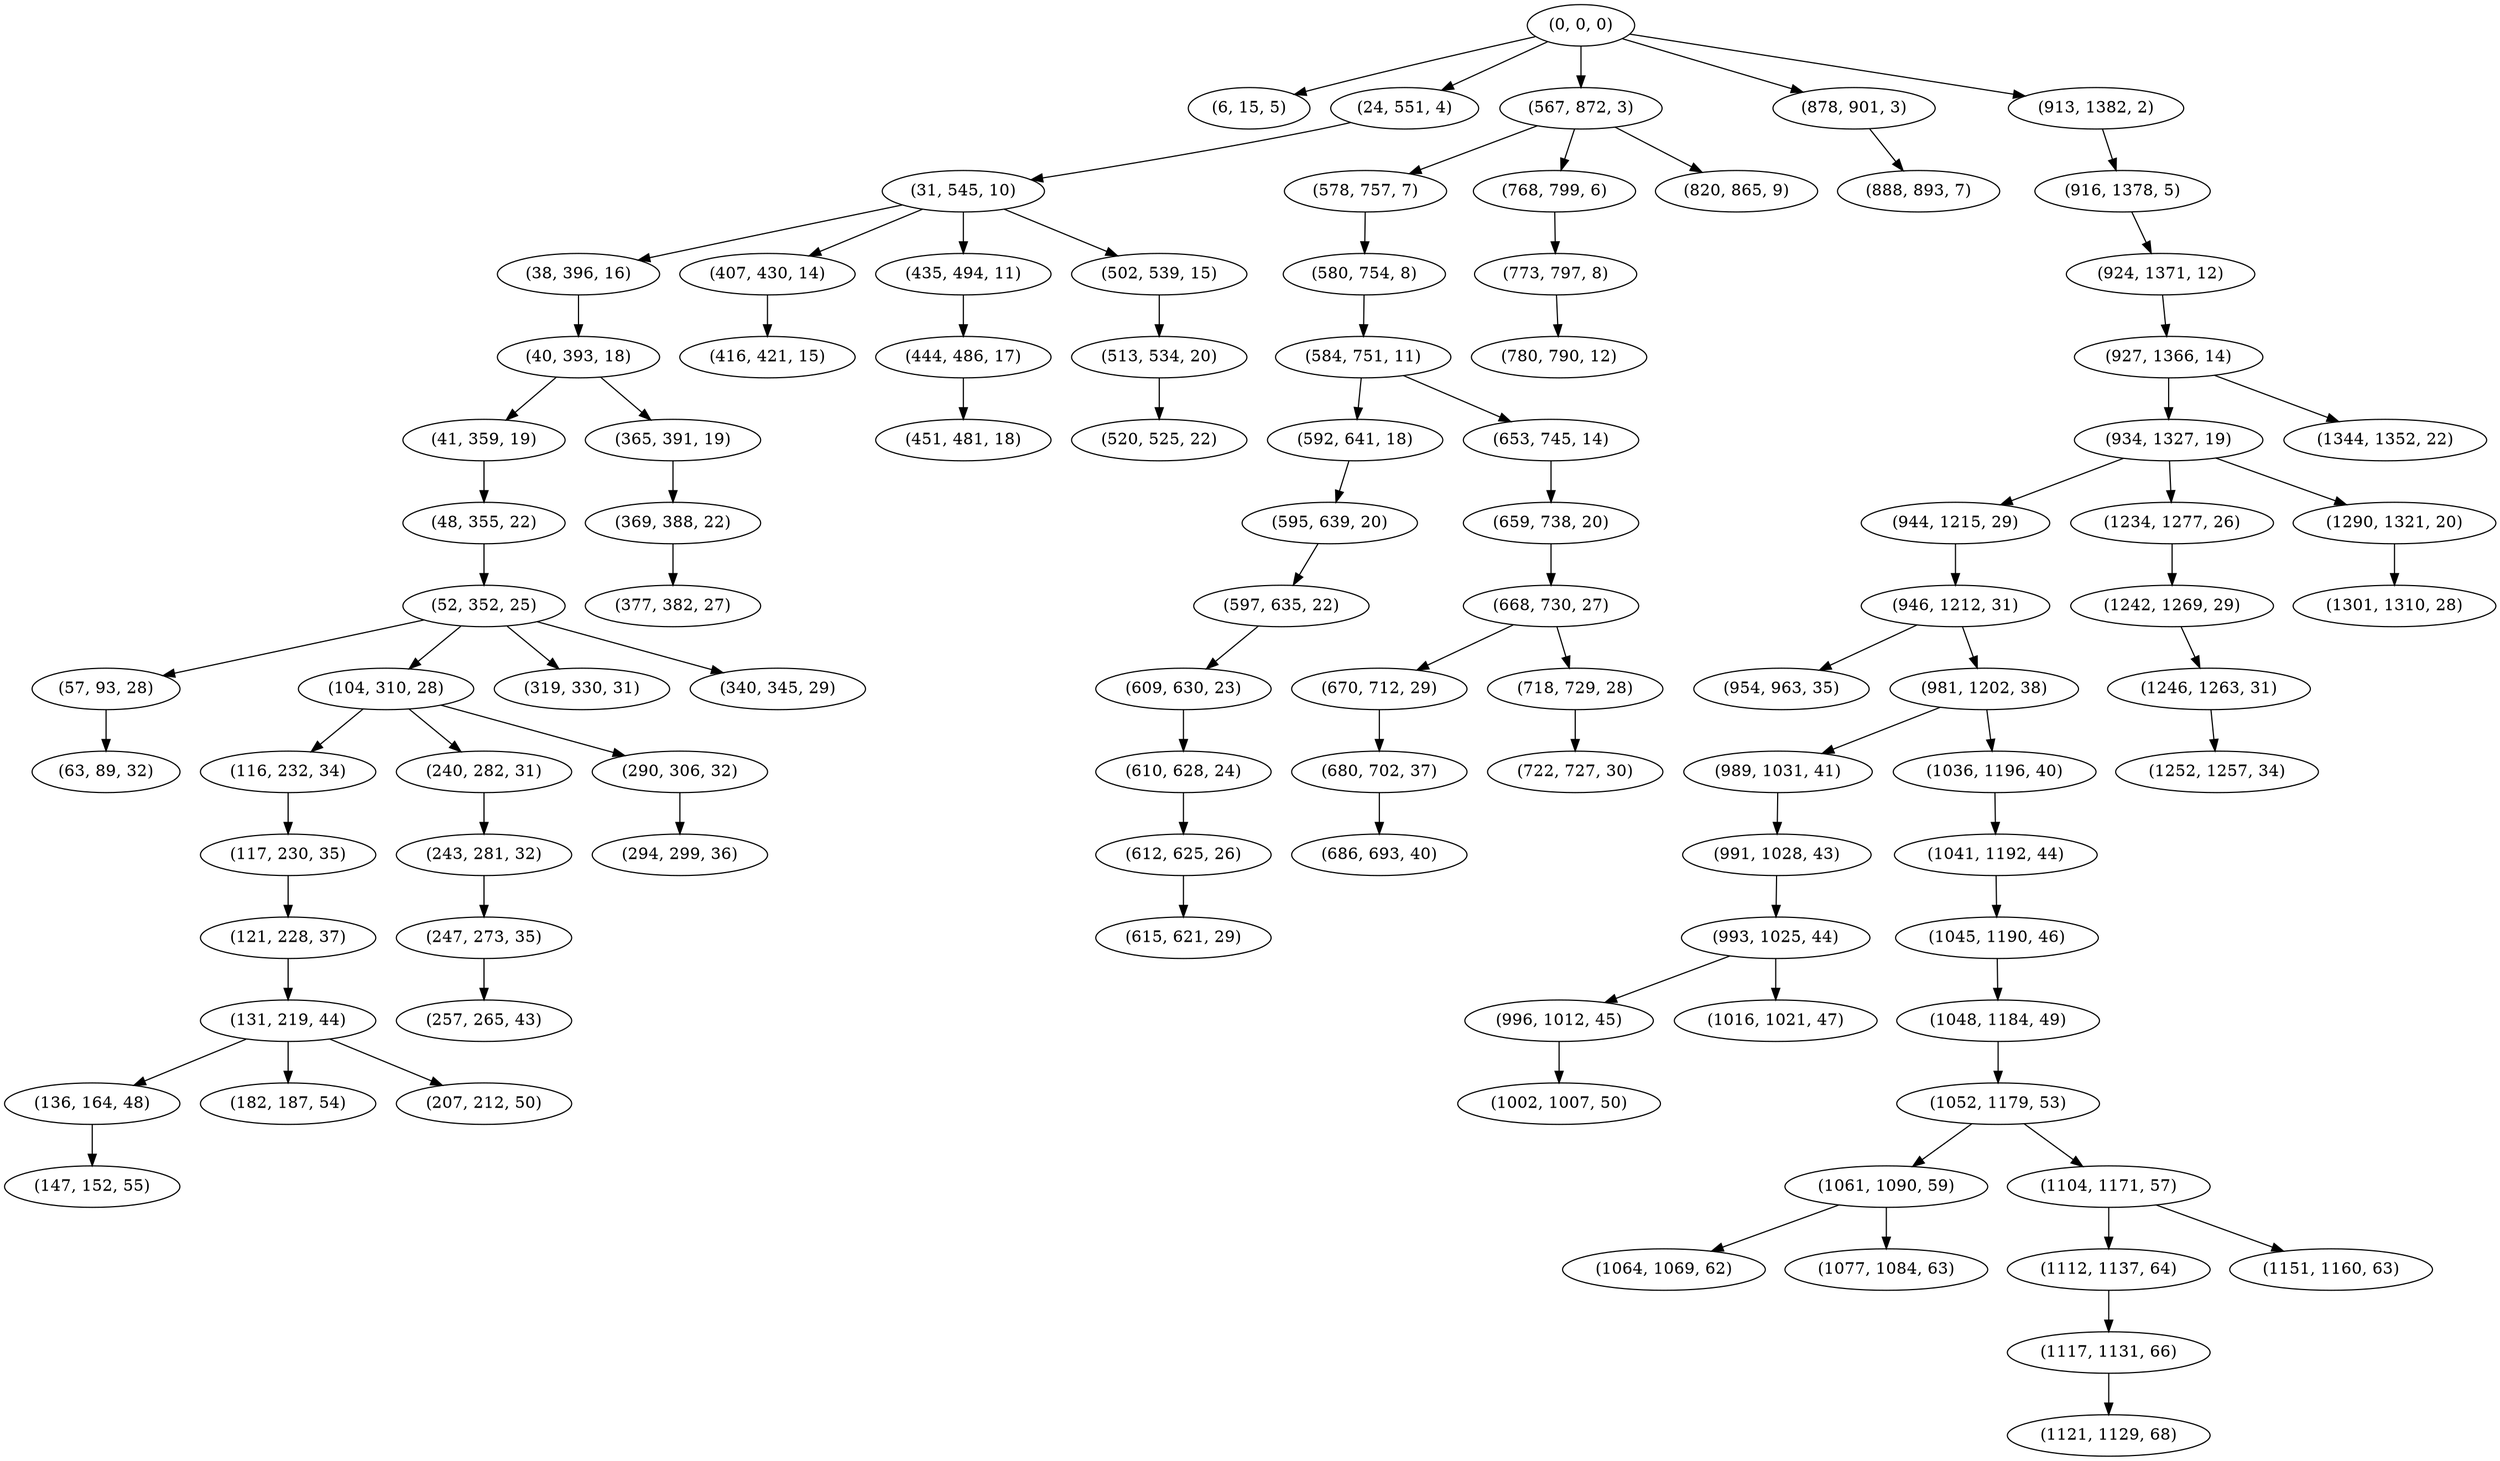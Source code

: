 digraph tree {
    "(0, 0, 0)";
    "(6, 15, 5)";
    "(24, 551, 4)";
    "(31, 545, 10)";
    "(38, 396, 16)";
    "(40, 393, 18)";
    "(41, 359, 19)";
    "(48, 355, 22)";
    "(52, 352, 25)";
    "(57, 93, 28)";
    "(63, 89, 32)";
    "(104, 310, 28)";
    "(116, 232, 34)";
    "(117, 230, 35)";
    "(121, 228, 37)";
    "(131, 219, 44)";
    "(136, 164, 48)";
    "(147, 152, 55)";
    "(182, 187, 54)";
    "(207, 212, 50)";
    "(240, 282, 31)";
    "(243, 281, 32)";
    "(247, 273, 35)";
    "(257, 265, 43)";
    "(290, 306, 32)";
    "(294, 299, 36)";
    "(319, 330, 31)";
    "(340, 345, 29)";
    "(365, 391, 19)";
    "(369, 388, 22)";
    "(377, 382, 27)";
    "(407, 430, 14)";
    "(416, 421, 15)";
    "(435, 494, 11)";
    "(444, 486, 17)";
    "(451, 481, 18)";
    "(502, 539, 15)";
    "(513, 534, 20)";
    "(520, 525, 22)";
    "(567, 872, 3)";
    "(578, 757, 7)";
    "(580, 754, 8)";
    "(584, 751, 11)";
    "(592, 641, 18)";
    "(595, 639, 20)";
    "(597, 635, 22)";
    "(609, 630, 23)";
    "(610, 628, 24)";
    "(612, 625, 26)";
    "(615, 621, 29)";
    "(653, 745, 14)";
    "(659, 738, 20)";
    "(668, 730, 27)";
    "(670, 712, 29)";
    "(680, 702, 37)";
    "(686, 693, 40)";
    "(718, 729, 28)";
    "(722, 727, 30)";
    "(768, 799, 6)";
    "(773, 797, 8)";
    "(780, 790, 12)";
    "(820, 865, 9)";
    "(878, 901, 3)";
    "(888, 893, 7)";
    "(913, 1382, 2)";
    "(916, 1378, 5)";
    "(924, 1371, 12)";
    "(927, 1366, 14)";
    "(934, 1327, 19)";
    "(944, 1215, 29)";
    "(946, 1212, 31)";
    "(954, 963, 35)";
    "(981, 1202, 38)";
    "(989, 1031, 41)";
    "(991, 1028, 43)";
    "(993, 1025, 44)";
    "(996, 1012, 45)";
    "(1002, 1007, 50)";
    "(1016, 1021, 47)";
    "(1036, 1196, 40)";
    "(1041, 1192, 44)";
    "(1045, 1190, 46)";
    "(1048, 1184, 49)";
    "(1052, 1179, 53)";
    "(1061, 1090, 59)";
    "(1064, 1069, 62)";
    "(1077, 1084, 63)";
    "(1104, 1171, 57)";
    "(1112, 1137, 64)";
    "(1117, 1131, 66)";
    "(1121, 1129, 68)";
    "(1151, 1160, 63)";
    "(1234, 1277, 26)";
    "(1242, 1269, 29)";
    "(1246, 1263, 31)";
    "(1252, 1257, 34)";
    "(1290, 1321, 20)";
    "(1301, 1310, 28)";
    "(1344, 1352, 22)";
    "(0, 0, 0)" -> "(6, 15, 5)";
    "(0, 0, 0)" -> "(24, 551, 4)";
    "(0, 0, 0)" -> "(567, 872, 3)";
    "(0, 0, 0)" -> "(878, 901, 3)";
    "(0, 0, 0)" -> "(913, 1382, 2)";
    "(24, 551, 4)" -> "(31, 545, 10)";
    "(31, 545, 10)" -> "(38, 396, 16)";
    "(31, 545, 10)" -> "(407, 430, 14)";
    "(31, 545, 10)" -> "(435, 494, 11)";
    "(31, 545, 10)" -> "(502, 539, 15)";
    "(38, 396, 16)" -> "(40, 393, 18)";
    "(40, 393, 18)" -> "(41, 359, 19)";
    "(40, 393, 18)" -> "(365, 391, 19)";
    "(41, 359, 19)" -> "(48, 355, 22)";
    "(48, 355, 22)" -> "(52, 352, 25)";
    "(52, 352, 25)" -> "(57, 93, 28)";
    "(52, 352, 25)" -> "(104, 310, 28)";
    "(52, 352, 25)" -> "(319, 330, 31)";
    "(52, 352, 25)" -> "(340, 345, 29)";
    "(57, 93, 28)" -> "(63, 89, 32)";
    "(104, 310, 28)" -> "(116, 232, 34)";
    "(104, 310, 28)" -> "(240, 282, 31)";
    "(104, 310, 28)" -> "(290, 306, 32)";
    "(116, 232, 34)" -> "(117, 230, 35)";
    "(117, 230, 35)" -> "(121, 228, 37)";
    "(121, 228, 37)" -> "(131, 219, 44)";
    "(131, 219, 44)" -> "(136, 164, 48)";
    "(131, 219, 44)" -> "(182, 187, 54)";
    "(131, 219, 44)" -> "(207, 212, 50)";
    "(136, 164, 48)" -> "(147, 152, 55)";
    "(240, 282, 31)" -> "(243, 281, 32)";
    "(243, 281, 32)" -> "(247, 273, 35)";
    "(247, 273, 35)" -> "(257, 265, 43)";
    "(290, 306, 32)" -> "(294, 299, 36)";
    "(365, 391, 19)" -> "(369, 388, 22)";
    "(369, 388, 22)" -> "(377, 382, 27)";
    "(407, 430, 14)" -> "(416, 421, 15)";
    "(435, 494, 11)" -> "(444, 486, 17)";
    "(444, 486, 17)" -> "(451, 481, 18)";
    "(502, 539, 15)" -> "(513, 534, 20)";
    "(513, 534, 20)" -> "(520, 525, 22)";
    "(567, 872, 3)" -> "(578, 757, 7)";
    "(567, 872, 3)" -> "(768, 799, 6)";
    "(567, 872, 3)" -> "(820, 865, 9)";
    "(578, 757, 7)" -> "(580, 754, 8)";
    "(580, 754, 8)" -> "(584, 751, 11)";
    "(584, 751, 11)" -> "(592, 641, 18)";
    "(584, 751, 11)" -> "(653, 745, 14)";
    "(592, 641, 18)" -> "(595, 639, 20)";
    "(595, 639, 20)" -> "(597, 635, 22)";
    "(597, 635, 22)" -> "(609, 630, 23)";
    "(609, 630, 23)" -> "(610, 628, 24)";
    "(610, 628, 24)" -> "(612, 625, 26)";
    "(612, 625, 26)" -> "(615, 621, 29)";
    "(653, 745, 14)" -> "(659, 738, 20)";
    "(659, 738, 20)" -> "(668, 730, 27)";
    "(668, 730, 27)" -> "(670, 712, 29)";
    "(668, 730, 27)" -> "(718, 729, 28)";
    "(670, 712, 29)" -> "(680, 702, 37)";
    "(680, 702, 37)" -> "(686, 693, 40)";
    "(718, 729, 28)" -> "(722, 727, 30)";
    "(768, 799, 6)" -> "(773, 797, 8)";
    "(773, 797, 8)" -> "(780, 790, 12)";
    "(878, 901, 3)" -> "(888, 893, 7)";
    "(913, 1382, 2)" -> "(916, 1378, 5)";
    "(916, 1378, 5)" -> "(924, 1371, 12)";
    "(924, 1371, 12)" -> "(927, 1366, 14)";
    "(927, 1366, 14)" -> "(934, 1327, 19)";
    "(927, 1366, 14)" -> "(1344, 1352, 22)";
    "(934, 1327, 19)" -> "(944, 1215, 29)";
    "(934, 1327, 19)" -> "(1234, 1277, 26)";
    "(934, 1327, 19)" -> "(1290, 1321, 20)";
    "(944, 1215, 29)" -> "(946, 1212, 31)";
    "(946, 1212, 31)" -> "(954, 963, 35)";
    "(946, 1212, 31)" -> "(981, 1202, 38)";
    "(981, 1202, 38)" -> "(989, 1031, 41)";
    "(981, 1202, 38)" -> "(1036, 1196, 40)";
    "(989, 1031, 41)" -> "(991, 1028, 43)";
    "(991, 1028, 43)" -> "(993, 1025, 44)";
    "(993, 1025, 44)" -> "(996, 1012, 45)";
    "(993, 1025, 44)" -> "(1016, 1021, 47)";
    "(996, 1012, 45)" -> "(1002, 1007, 50)";
    "(1036, 1196, 40)" -> "(1041, 1192, 44)";
    "(1041, 1192, 44)" -> "(1045, 1190, 46)";
    "(1045, 1190, 46)" -> "(1048, 1184, 49)";
    "(1048, 1184, 49)" -> "(1052, 1179, 53)";
    "(1052, 1179, 53)" -> "(1061, 1090, 59)";
    "(1052, 1179, 53)" -> "(1104, 1171, 57)";
    "(1061, 1090, 59)" -> "(1064, 1069, 62)";
    "(1061, 1090, 59)" -> "(1077, 1084, 63)";
    "(1104, 1171, 57)" -> "(1112, 1137, 64)";
    "(1104, 1171, 57)" -> "(1151, 1160, 63)";
    "(1112, 1137, 64)" -> "(1117, 1131, 66)";
    "(1117, 1131, 66)" -> "(1121, 1129, 68)";
    "(1234, 1277, 26)" -> "(1242, 1269, 29)";
    "(1242, 1269, 29)" -> "(1246, 1263, 31)";
    "(1246, 1263, 31)" -> "(1252, 1257, 34)";
    "(1290, 1321, 20)" -> "(1301, 1310, 28)";
}
